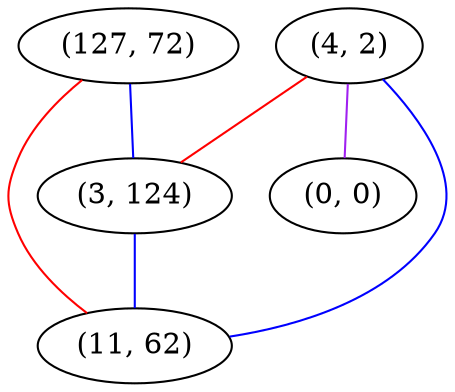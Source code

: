 graph "" {
"(127, 72)";
"(4, 2)";
"(0, 0)";
"(3, 124)";
"(11, 62)";
"(127, 72)" -- "(3, 124)"  [color=blue, key=0, weight=3];
"(127, 72)" -- "(11, 62)"  [color=red, key=0, weight=1];
"(4, 2)" -- "(0, 0)"  [color=purple, key=0, weight=4];
"(4, 2)" -- "(3, 124)"  [color=red, key=0, weight=1];
"(4, 2)" -- "(11, 62)"  [color=blue, key=0, weight=3];
"(3, 124)" -- "(11, 62)"  [color=blue, key=0, weight=3];
}
